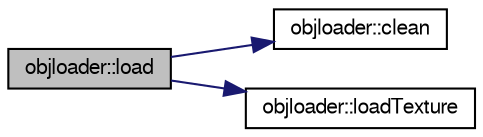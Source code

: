 digraph "objloader::load"
{
  bgcolor="transparent";
  edge [fontname="FreeSans",fontsize="10",labelfontname="FreeSans",labelfontsize="10"];
  node [fontname="FreeSans",fontsize="10",shape=record];
  rankdir="LR";
  Node1 [label="objloader::load",height=0.2,width=0.4,color="black", fillcolor="grey75", style="filled" fontcolor="black"];
  Node1 -> Node2 [color="midnightblue",fontsize="10",style="solid",fontname="FreeSans"];
  Node2 [label="objloader::clean",height=0.2,width=0.4,color="black",URL="$classobjloader.html#a050a52ab0724a00d45501bfec8f60b42"];
  Node1 -> Node3 [color="midnightblue",fontsize="10",style="solid",fontname="FreeSans"];
  Node3 [label="objloader::loadTexture",height=0.2,width=0.4,color="black",URL="$classobjloader.html#ade86f22f67237e6567ceba93b4083fa6"];
}
